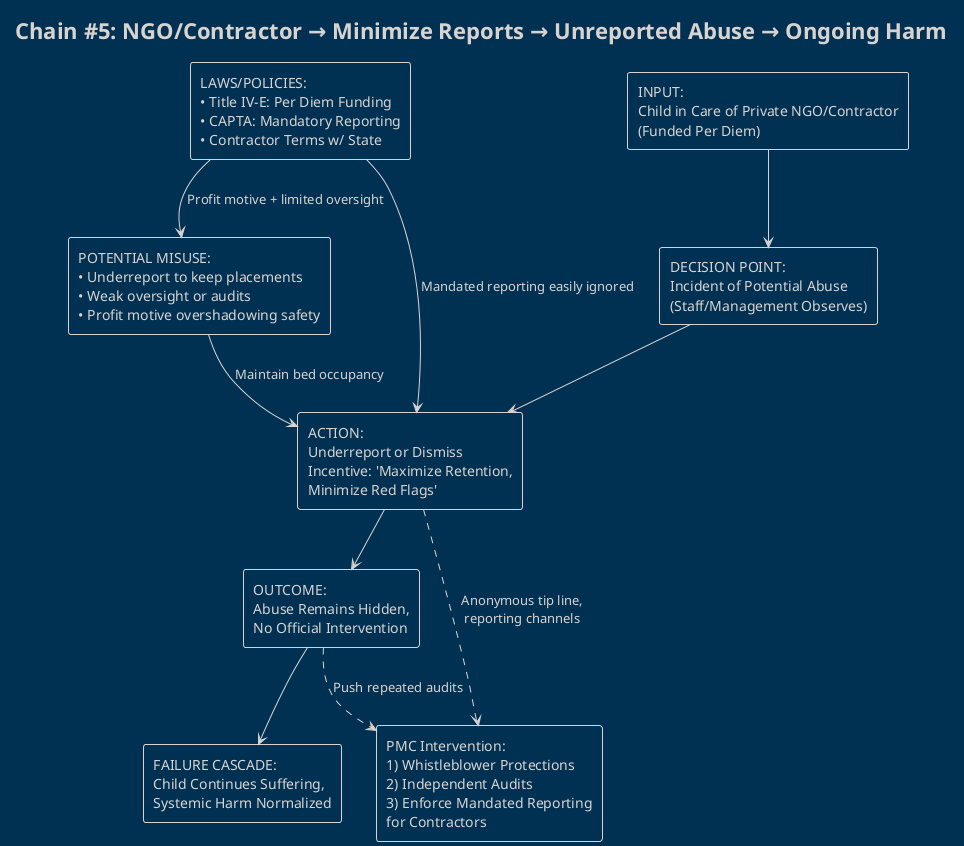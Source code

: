@startuml Chain5-NGOAbuse
!theme blueprint
top to bottom direction

title Chain #5: NGO/Contractor → Minimize Reports → Unreported Abuse → Ongoing Harm

rectangle "LAWS/POLICIES:\n• Title IV‐E: Per Diem Funding\n• CAPTA: Mandatory Reporting\n• Contractor Terms w/ State" as L5
rectangle "POTENTIAL MISUSE:\n• Underreport to keep placements\n• Weak oversight or audits\n• Profit motive overshadowing safety" as M5

rectangle "INPUT:\nChild in Care of Private NGO/Contractor\n(Funded Per Diem)" as C5_Input
rectangle "DECISION POINT:\nIncident of Potential Abuse\n(Staff/Management Observes)" as C5_Decision
rectangle "ACTION:\nUnderreport or Dismiss\nIncentive: 'Maximize Retention,\nMinimize Red Flags'" as C5_Action
rectangle "OUTCOME:\nAbuse Remains Hidden,\nNo Official Intervention" as C5_Outcome
rectangle "FAILURE CASCADE:\nChild Continues Suffering,\nSystemic Harm Normalized" as C5_Failure
rectangle "PMC Intervention:\n1) Whistleblower Protections\n2) Independent Audits\n3) Enforce Mandated Reporting\nfor Contractors" as C5_PMC

L5 --> M5 : "Profit motive + limited oversight"
L5 --> C5_Action : "Mandated reporting easily ignored"
M5 --> C5_Action : "Maintain bed occupancy"

C5_Input --> C5_Decision
C5_Decision --> C5_Action
C5_Action --> C5_Outcome
C5_Outcome --> C5_Failure

C5_Action -[dashed]-> C5_PMC : "Anonymous tip line,\nreporting channels"
C5_Outcome -[dashed]-> C5_PMC : "Push repeated audits"

@enduml
